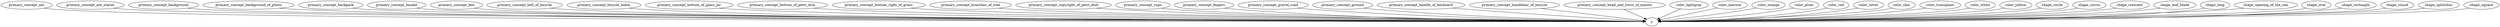 strict digraph  {
primary_concept_ant;
y;
primary_concept_ant_statue;
primary_concept_background;
primary_concept_background_of_photo;
primary_concept_backpack;
primary_concept_basket;
primary_concept_bee;
primary_concept_bell_of_bicycle;
primary_concept_bicycle_bidon;
primary_concept_bottom_of_glass_jar;
primary_concept_bottom_of_petri_dish;
primary_concept_bottom_right_of_grass;
primary_concept_branches_of_tree;
primary_concept_copyright_of_petri_dish;
primary_concept_cups;
primary_concept_fingers;
primary_concept_gravel_road;
primary_concept_ground;
primary_concept_handle_of_keyboard;
primary_concept_handlebar_of_bicycle;
primary_concept_head_and_torso_of_mantis;
color_lightgray;
color_maroon;
color_orange;
color_plum;
color_red;
color_silver;
color_skin;
color_transplant;
color_white;
color_yellow;
shape_circle;
shape_circus;
shape_crescent;
shape_leaf_blade;
shape_long;
shape_opening_of_the_can;
shape_oval;
shape_rectangle;
shape_round;
shape_splotches;
shape_square;
primary_concept_ant -> y;
primary_concept_ant_statue -> y;
primary_concept_background -> y;
primary_concept_background_of_photo -> y;
primary_concept_backpack -> y;
primary_concept_basket -> y;
primary_concept_bee -> y;
primary_concept_bell_of_bicycle -> y;
primary_concept_bicycle_bidon -> y;
primary_concept_bottom_of_glass_jar -> y;
primary_concept_bottom_of_petri_dish -> y;
primary_concept_bottom_right_of_grass -> y;
primary_concept_branches_of_tree -> y;
primary_concept_copyright_of_petri_dish -> y;
primary_concept_cups -> y;
primary_concept_fingers -> y;
primary_concept_gravel_road -> y;
primary_concept_ground -> y;
primary_concept_handle_of_keyboard -> y;
primary_concept_handlebar_of_bicycle -> y;
primary_concept_head_and_torso_of_mantis -> y;
color_lightgray -> y;
color_maroon -> y;
color_orange -> y;
color_plum -> y;
color_red -> y;
color_silver -> y;
color_skin -> y;
color_transplant -> y;
color_white -> y;
color_yellow -> y;
shape_circle -> y;
shape_circus -> y;
shape_crescent -> y;
shape_leaf_blade -> y;
shape_long -> y;
shape_opening_of_the_can -> y;
shape_oval -> y;
shape_rectangle -> y;
shape_round -> y;
shape_splotches -> y;
shape_square -> y;
}
